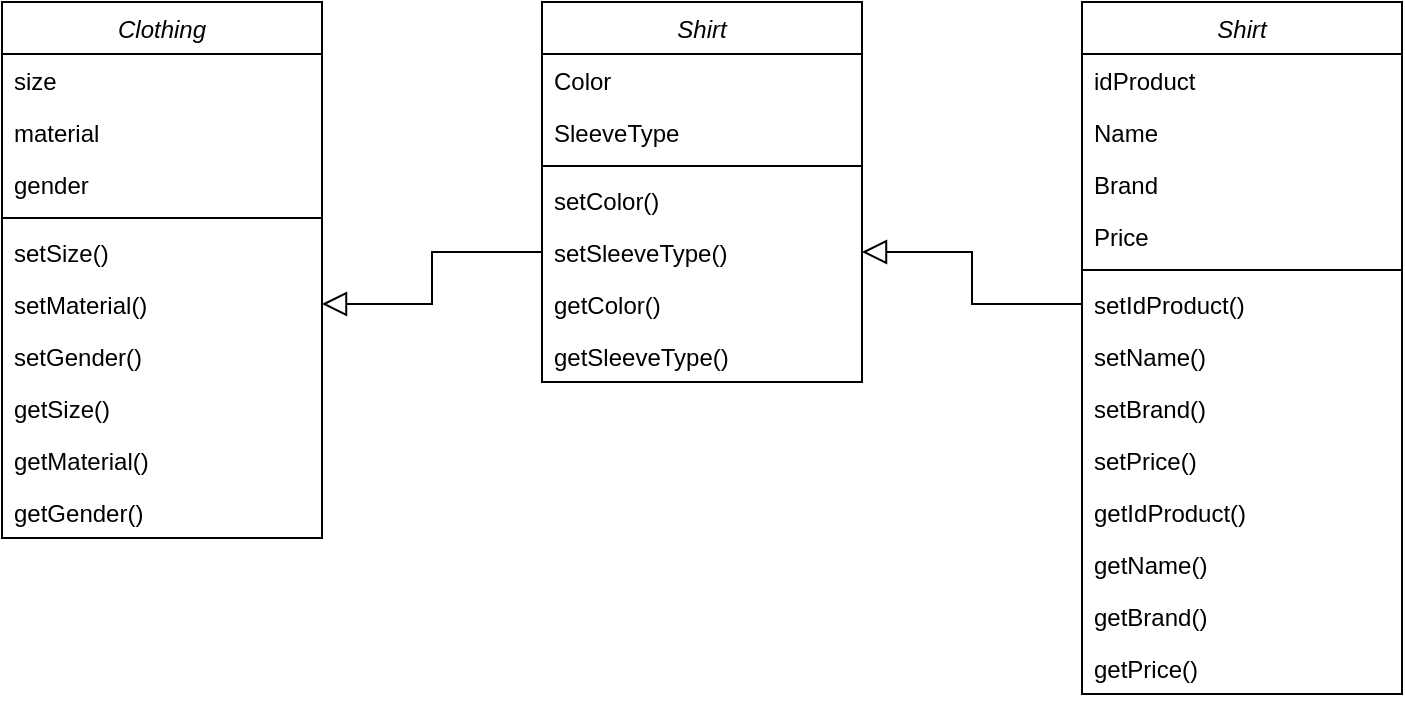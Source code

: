 <mxfile version="23.1.6" type="github">
  <diagram id="C5RBs43oDa-KdzZeNtuy" name="Page-1">
    <mxGraphModel dx="1364" dy="759" grid="1" gridSize="10" guides="1" tooltips="1" connect="1" arrows="1" fold="1" page="1" pageScale="1" pageWidth="827" pageHeight="583" math="0" shadow="0">
      <root>
        <mxCell id="WIyWlLk6GJQsqaUBKTNV-0" />
        <mxCell id="WIyWlLk6GJQsqaUBKTNV-1" parent="WIyWlLk6GJQsqaUBKTNV-0" />
        <mxCell id="zkfFHV4jXpPFQw0GAbJ--0" value="Clothing" style="swimlane;fontStyle=2;align=center;verticalAlign=top;childLayout=stackLayout;horizontal=1;startSize=26;horizontalStack=0;resizeParent=1;resizeLast=0;collapsible=1;marginBottom=0;rounded=0;shadow=0;strokeWidth=1;" parent="WIyWlLk6GJQsqaUBKTNV-1" vertex="1">
          <mxGeometry x="64" y="119" width="160" height="268" as="geometry">
            <mxRectangle x="230" y="140" width="160" height="26" as="alternateBounds" />
          </mxGeometry>
        </mxCell>
        <mxCell id="zkfFHV4jXpPFQw0GAbJ--1" value="size" style="text;align=left;verticalAlign=top;spacingLeft=4;spacingRight=4;overflow=hidden;rotatable=0;points=[[0,0.5],[1,0.5]];portConstraint=eastwest;" parent="zkfFHV4jXpPFQw0GAbJ--0" vertex="1">
          <mxGeometry y="26" width="160" height="26" as="geometry" />
        </mxCell>
        <mxCell id="zkfFHV4jXpPFQw0GAbJ--2" value="material" style="text;align=left;verticalAlign=top;spacingLeft=4;spacingRight=4;overflow=hidden;rotatable=0;points=[[0,0.5],[1,0.5]];portConstraint=eastwest;rounded=0;shadow=0;html=0;" parent="zkfFHV4jXpPFQw0GAbJ--0" vertex="1">
          <mxGeometry y="52" width="160" height="26" as="geometry" />
        </mxCell>
        <mxCell id="zkfFHV4jXpPFQw0GAbJ--3" value="gender" style="text;align=left;verticalAlign=top;spacingLeft=4;spacingRight=4;overflow=hidden;rotatable=0;points=[[0,0.5],[1,0.5]];portConstraint=eastwest;rounded=0;shadow=0;html=0;" parent="zkfFHV4jXpPFQw0GAbJ--0" vertex="1">
          <mxGeometry y="78" width="160" height="26" as="geometry" />
        </mxCell>
        <mxCell id="zkfFHV4jXpPFQw0GAbJ--4" value="" style="line;html=1;strokeWidth=1;align=left;verticalAlign=middle;spacingTop=-1;spacingLeft=3;spacingRight=3;rotatable=0;labelPosition=right;points=[];portConstraint=eastwest;" parent="zkfFHV4jXpPFQw0GAbJ--0" vertex="1">
          <mxGeometry y="104" width="160" height="8" as="geometry" />
        </mxCell>
        <mxCell id="Dfcy99v1e7RdgnfBbytp-4" value="setSize()" style="text;align=left;verticalAlign=top;spacingLeft=4;spacingRight=4;overflow=hidden;rotatable=0;points=[[0,0.5],[1,0.5]];portConstraint=eastwest;" vertex="1" parent="zkfFHV4jXpPFQw0GAbJ--0">
          <mxGeometry y="112" width="160" height="26" as="geometry" />
        </mxCell>
        <mxCell id="Dfcy99v1e7RdgnfBbytp-5" value="setMaterial()" style="text;align=left;verticalAlign=top;spacingLeft=4;spacingRight=4;overflow=hidden;rotatable=0;points=[[0,0.5],[1,0.5]];portConstraint=eastwest;" vertex="1" parent="zkfFHV4jXpPFQw0GAbJ--0">
          <mxGeometry y="138" width="160" height="26" as="geometry" />
        </mxCell>
        <mxCell id="Dfcy99v1e7RdgnfBbytp-6" value="setGender()" style="text;align=left;verticalAlign=top;spacingLeft=4;spacingRight=4;overflow=hidden;rotatable=0;points=[[0,0.5],[1,0.5]];portConstraint=eastwest;" vertex="1" parent="zkfFHV4jXpPFQw0GAbJ--0">
          <mxGeometry y="164" width="160" height="26" as="geometry" />
        </mxCell>
        <mxCell id="zkfFHV4jXpPFQw0GAbJ--5" value="getSize()" style="text;align=left;verticalAlign=top;spacingLeft=4;spacingRight=4;overflow=hidden;rotatable=0;points=[[0,0.5],[1,0.5]];portConstraint=eastwest;" parent="zkfFHV4jXpPFQw0GAbJ--0" vertex="1">
          <mxGeometry y="190" width="160" height="26" as="geometry" />
        </mxCell>
        <mxCell id="Dfcy99v1e7RdgnfBbytp-2" value="getMaterial()" style="text;align=left;verticalAlign=top;spacingLeft=4;spacingRight=4;overflow=hidden;rotatable=0;points=[[0,0.5],[1,0.5]];portConstraint=eastwest;" vertex="1" parent="zkfFHV4jXpPFQw0GAbJ--0">
          <mxGeometry y="216" width="160" height="26" as="geometry" />
        </mxCell>
        <mxCell id="Dfcy99v1e7RdgnfBbytp-3" value="getGender()" style="text;align=left;verticalAlign=top;spacingLeft=4;spacingRight=4;overflow=hidden;rotatable=0;points=[[0,0.5],[1,0.5]];portConstraint=eastwest;" vertex="1" parent="zkfFHV4jXpPFQw0GAbJ--0">
          <mxGeometry y="242" width="160" height="26" as="geometry" />
        </mxCell>
        <mxCell id="zkfFHV4jXpPFQw0GAbJ--12" value="" style="endArrow=block;endSize=10;endFill=0;shadow=0;strokeWidth=1;rounded=0;edgeStyle=elbowEdgeStyle;elbow=vertical;exitX=0;exitY=0.5;exitDx=0;exitDy=0;entryX=1;entryY=0.5;entryDx=0;entryDy=0;" parent="WIyWlLk6GJQsqaUBKTNV-1" source="Dfcy99v1e7RdgnfBbytp-15" target="Dfcy99v1e7RdgnfBbytp-5" edge="1">
          <mxGeometry width="160" relative="1" as="geometry">
            <mxPoint x="278" y="406" as="sourcePoint" />
            <mxPoint x="324" y="397" as="targetPoint" />
            <Array as="points" />
          </mxGeometry>
        </mxCell>
        <mxCell id="Dfcy99v1e7RdgnfBbytp-7" value="Shirt" style="swimlane;fontStyle=2;align=center;verticalAlign=top;childLayout=stackLayout;horizontal=1;startSize=26;horizontalStack=0;resizeParent=1;resizeLast=0;collapsible=1;marginBottom=0;rounded=0;shadow=0;strokeWidth=1;" vertex="1" parent="WIyWlLk6GJQsqaUBKTNV-1">
          <mxGeometry x="334" y="119" width="160" height="190" as="geometry">
            <mxRectangle x="230" y="140" width="160" height="26" as="alternateBounds" />
          </mxGeometry>
        </mxCell>
        <mxCell id="Dfcy99v1e7RdgnfBbytp-8" value="Color" style="text;align=left;verticalAlign=top;spacingLeft=4;spacingRight=4;overflow=hidden;rotatable=0;points=[[0,0.5],[1,0.5]];portConstraint=eastwest;" vertex="1" parent="Dfcy99v1e7RdgnfBbytp-7">
          <mxGeometry y="26" width="160" height="26" as="geometry" />
        </mxCell>
        <mxCell id="Dfcy99v1e7RdgnfBbytp-9" value="SleeveType" style="text;align=left;verticalAlign=top;spacingLeft=4;spacingRight=4;overflow=hidden;rotatable=0;points=[[0,0.5],[1,0.5]];portConstraint=eastwest;rounded=0;shadow=0;html=0;" vertex="1" parent="Dfcy99v1e7RdgnfBbytp-7">
          <mxGeometry y="52" width="160" height="26" as="geometry" />
        </mxCell>
        <mxCell id="Dfcy99v1e7RdgnfBbytp-11" value="" style="line;html=1;strokeWidth=1;align=left;verticalAlign=middle;spacingTop=-1;spacingLeft=3;spacingRight=3;rotatable=0;labelPosition=right;points=[];portConstraint=eastwest;" vertex="1" parent="Dfcy99v1e7RdgnfBbytp-7">
          <mxGeometry y="78" width="160" height="8" as="geometry" />
        </mxCell>
        <mxCell id="Dfcy99v1e7RdgnfBbytp-14" value="setColor()" style="text;align=left;verticalAlign=top;spacingLeft=4;spacingRight=4;overflow=hidden;rotatable=0;points=[[0,0.5],[1,0.5]];portConstraint=eastwest;" vertex="1" parent="Dfcy99v1e7RdgnfBbytp-7">
          <mxGeometry y="86" width="160" height="26" as="geometry" />
        </mxCell>
        <mxCell id="Dfcy99v1e7RdgnfBbytp-15" value="setSleeveType()" style="text;align=left;verticalAlign=top;spacingLeft=4;spacingRight=4;overflow=hidden;rotatable=0;points=[[0,0.5],[1,0.5]];portConstraint=eastwest;" vertex="1" parent="Dfcy99v1e7RdgnfBbytp-7">
          <mxGeometry y="112" width="160" height="26" as="geometry" />
        </mxCell>
        <mxCell id="Dfcy99v1e7RdgnfBbytp-12" value="getColor()" style="text;align=left;verticalAlign=top;spacingLeft=4;spacingRight=4;overflow=hidden;rotatable=0;points=[[0,0.5],[1,0.5]];portConstraint=eastwest;" vertex="1" parent="Dfcy99v1e7RdgnfBbytp-7">
          <mxGeometry y="138" width="160" height="26" as="geometry" />
        </mxCell>
        <mxCell id="Dfcy99v1e7RdgnfBbytp-13" value="getSleeveType()" style="text;align=left;verticalAlign=top;spacingLeft=4;spacingRight=4;overflow=hidden;rotatable=0;points=[[0,0.5],[1,0.5]];portConstraint=eastwest;" vertex="1" parent="Dfcy99v1e7RdgnfBbytp-7">
          <mxGeometry y="164" width="160" height="26" as="geometry" />
        </mxCell>
        <mxCell id="Dfcy99v1e7RdgnfBbytp-20" value="Shirt" style="swimlane;fontStyle=2;align=center;verticalAlign=top;childLayout=stackLayout;horizontal=1;startSize=26;horizontalStack=0;resizeParent=1;resizeLast=0;collapsible=1;marginBottom=0;rounded=0;shadow=0;strokeWidth=1;" vertex="1" parent="WIyWlLk6GJQsqaUBKTNV-1">
          <mxGeometry x="604" y="119" width="160" height="346" as="geometry">
            <mxRectangle x="230" y="140" width="160" height="26" as="alternateBounds" />
          </mxGeometry>
        </mxCell>
        <mxCell id="Dfcy99v1e7RdgnfBbytp-21" value="idProduct" style="text;align=left;verticalAlign=top;spacingLeft=4;spacingRight=4;overflow=hidden;rotatable=0;points=[[0,0.5],[1,0.5]];portConstraint=eastwest;" vertex="1" parent="Dfcy99v1e7RdgnfBbytp-20">
          <mxGeometry y="26" width="160" height="26" as="geometry" />
        </mxCell>
        <mxCell id="Dfcy99v1e7RdgnfBbytp-22" value="Name" style="text;align=left;verticalAlign=top;spacingLeft=4;spacingRight=4;overflow=hidden;rotatable=0;points=[[0,0.5],[1,0.5]];portConstraint=eastwest;rounded=0;shadow=0;html=0;" vertex="1" parent="Dfcy99v1e7RdgnfBbytp-20">
          <mxGeometry y="52" width="160" height="26" as="geometry" />
        </mxCell>
        <mxCell id="Dfcy99v1e7RdgnfBbytp-29" value="Brand" style="text;align=left;verticalAlign=top;spacingLeft=4;spacingRight=4;overflow=hidden;rotatable=0;points=[[0,0.5],[1,0.5]];portConstraint=eastwest;rounded=0;shadow=0;html=0;" vertex="1" parent="Dfcy99v1e7RdgnfBbytp-20">
          <mxGeometry y="78" width="160" height="26" as="geometry" />
        </mxCell>
        <mxCell id="Dfcy99v1e7RdgnfBbytp-31" value="Price" style="text;align=left;verticalAlign=top;spacingLeft=4;spacingRight=4;overflow=hidden;rotatable=0;points=[[0,0.5],[1,0.5]];portConstraint=eastwest;rounded=0;shadow=0;html=0;" vertex="1" parent="Dfcy99v1e7RdgnfBbytp-20">
          <mxGeometry y="104" width="160" height="26" as="geometry" />
        </mxCell>
        <mxCell id="Dfcy99v1e7RdgnfBbytp-23" value="" style="line;html=1;strokeWidth=1;align=left;verticalAlign=middle;spacingTop=-1;spacingLeft=3;spacingRight=3;rotatable=0;labelPosition=right;points=[];portConstraint=eastwest;" vertex="1" parent="Dfcy99v1e7RdgnfBbytp-20">
          <mxGeometry y="130" width="160" height="8" as="geometry" />
        </mxCell>
        <mxCell id="Dfcy99v1e7RdgnfBbytp-32" value="setIdProduct()" style="text;align=left;verticalAlign=top;spacingLeft=4;spacingRight=4;overflow=hidden;rotatable=0;points=[[0,0.5],[1,0.5]];portConstraint=eastwest;" vertex="1" parent="Dfcy99v1e7RdgnfBbytp-20">
          <mxGeometry y="138" width="160" height="26" as="geometry" />
        </mxCell>
        <mxCell id="Dfcy99v1e7RdgnfBbytp-33" value="setName()" style="text;align=left;verticalAlign=top;spacingLeft=4;spacingRight=4;overflow=hidden;rotatable=0;points=[[0,0.5],[1,0.5]];portConstraint=eastwest;" vertex="1" parent="Dfcy99v1e7RdgnfBbytp-20">
          <mxGeometry y="164" width="160" height="26" as="geometry" />
        </mxCell>
        <mxCell id="Dfcy99v1e7RdgnfBbytp-34" value="setBrand()" style="text;align=left;verticalAlign=top;spacingLeft=4;spacingRight=4;overflow=hidden;rotatable=0;points=[[0,0.5],[1,0.5]];portConstraint=eastwest;" vertex="1" parent="Dfcy99v1e7RdgnfBbytp-20">
          <mxGeometry y="190" width="160" height="26" as="geometry" />
        </mxCell>
        <mxCell id="Dfcy99v1e7RdgnfBbytp-35" value="setPrice()" style="text;align=left;verticalAlign=top;spacingLeft=4;spacingRight=4;overflow=hidden;rotatable=0;points=[[0,0.5],[1,0.5]];portConstraint=eastwest;" vertex="1" parent="Dfcy99v1e7RdgnfBbytp-20">
          <mxGeometry y="216" width="160" height="26" as="geometry" />
        </mxCell>
        <mxCell id="Dfcy99v1e7RdgnfBbytp-24" value="getIdProduct()" style="text;align=left;verticalAlign=top;spacingLeft=4;spacingRight=4;overflow=hidden;rotatable=0;points=[[0,0.5],[1,0.5]];portConstraint=eastwest;" vertex="1" parent="Dfcy99v1e7RdgnfBbytp-20">
          <mxGeometry y="242" width="160" height="26" as="geometry" />
        </mxCell>
        <mxCell id="Dfcy99v1e7RdgnfBbytp-25" value="getName()" style="text;align=left;verticalAlign=top;spacingLeft=4;spacingRight=4;overflow=hidden;rotatable=0;points=[[0,0.5],[1,0.5]];portConstraint=eastwest;" vertex="1" parent="Dfcy99v1e7RdgnfBbytp-20">
          <mxGeometry y="268" width="160" height="26" as="geometry" />
        </mxCell>
        <mxCell id="Dfcy99v1e7RdgnfBbytp-26" value="getBrand()" style="text;align=left;verticalAlign=top;spacingLeft=4;spacingRight=4;overflow=hidden;rotatable=0;points=[[0,0.5],[1,0.5]];portConstraint=eastwest;" vertex="1" parent="Dfcy99v1e7RdgnfBbytp-20">
          <mxGeometry y="294" width="160" height="26" as="geometry" />
        </mxCell>
        <mxCell id="Dfcy99v1e7RdgnfBbytp-27" value="getPrice()" style="text;align=left;verticalAlign=top;spacingLeft=4;spacingRight=4;overflow=hidden;rotatable=0;points=[[0,0.5],[1,0.5]];portConstraint=eastwest;" vertex="1" parent="Dfcy99v1e7RdgnfBbytp-20">
          <mxGeometry y="320" width="160" height="26" as="geometry" />
        </mxCell>
        <mxCell id="Dfcy99v1e7RdgnfBbytp-36" value="" style="endArrow=block;endSize=10;endFill=0;shadow=0;strokeWidth=1;rounded=0;edgeStyle=elbowEdgeStyle;elbow=vertical;exitX=0;exitY=0.5;exitDx=0;exitDy=0;entryX=1;entryY=0.5;entryDx=0;entryDy=0;" edge="1" parent="WIyWlLk6GJQsqaUBKTNV-1" source="Dfcy99v1e7RdgnfBbytp-32" target="Dfcy99v1e7RdgnfBbytp-15">
          <mxGeometry width="160" relative="1" as="geometry">
            <mxPoint x="574" y="361" as="sourcePoint" />
            <mxPoint x="464" y="387" as="targetPoint" />
            <Array as="points" />
          </mxGeometry>
        </mxCell>
      </root>
    </mxGraphModel>
  </diagram>
</mxfile>

